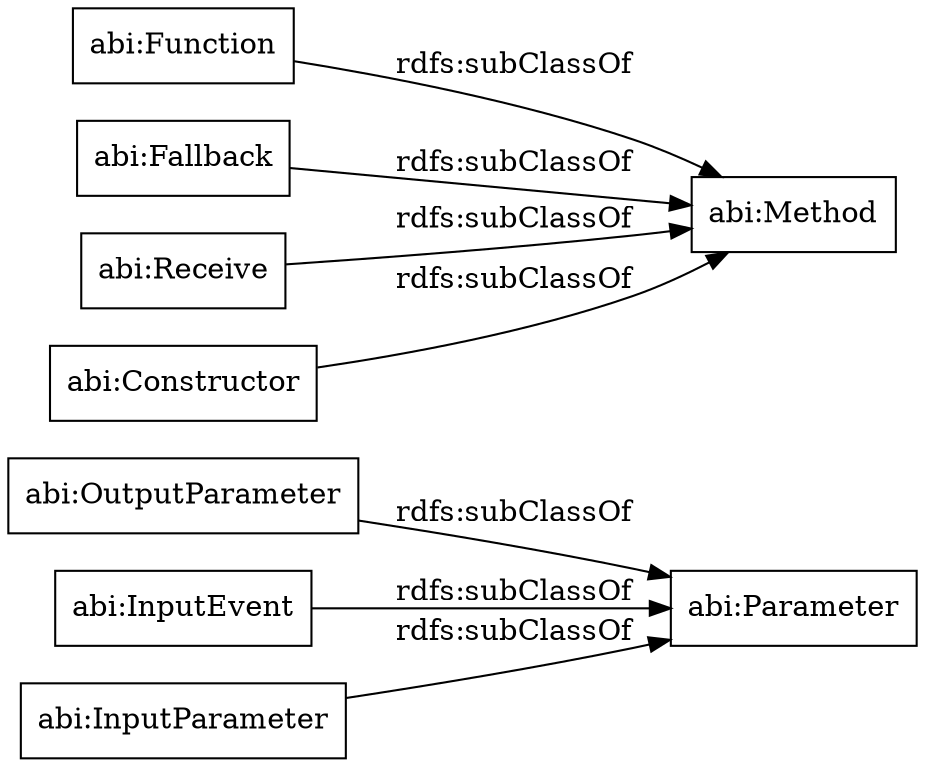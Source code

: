 digraph ar2dtool_diagram { 
rankdir=LR;
size="1000"
node [shape = rectangle, color="black"]; "abi:Parameter" "abi:Function" "abi:OutputParameter" "abi:Method" "abi:Fallback" "abi:InputEvent" "abi:Receive" "abi:Constructor" "abi:InputParameter" ; /*classes style*/
	"abi:Receive" -> "abi:Method" [ label = "rdfs:subClassOf" ];
	"abi:Fallback" -> "abi:Method" [ label = "rdfs:subClassOf" ];
	"abi:InputParameter" -> "abi:Parameter" [ label = "rdfs:subClassOf" ];
	"abi:Function" -> "abi:Method" [ label = "rdfs:subClassOf" ];
	"abi:Constructor" -> "abi:Method" [ label = "rdfs:subClassOf" ];
	"abi:InputEvent" -> "abi:Parameter" [ label = "rdfs:subClassOf" ];
	"abi:OutputParameter" -> "abi:Parameter" [ label = "rdfs:subClassOf" ];

}
